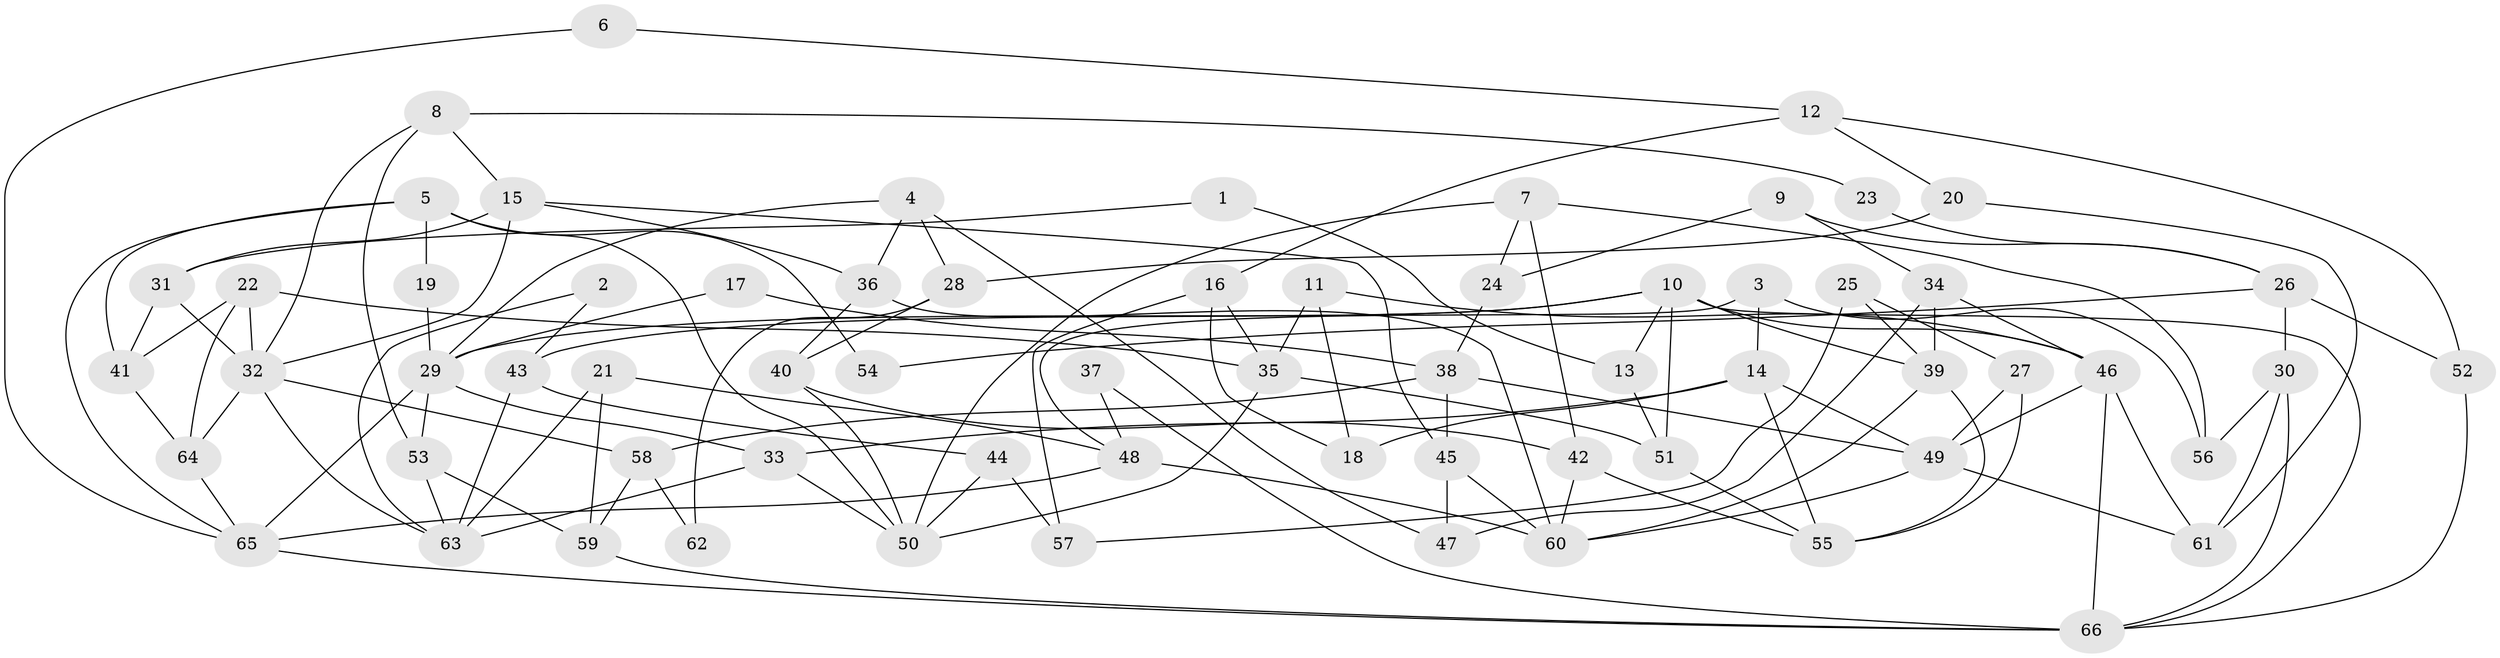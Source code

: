 // Generated by graph-tools (version 1.1) at 2025/49/03/09/25 04:49:44]
// undirected, 66 vertices, 132 edges
graph export_dot {
graph [start="1"]
  node [color=gray90,style=filled];
  1;
  2;
  3;
  4;
  5;
  6;
  7;
  8;
  9;
  10;
  11;
  12;
  13;
  14;
  15;
  16;
  17;
  18;
  19;
  20;
  21;
  22;
  23;
  24;
  25;
  26;
  27;
  28;
  29;
  30;
  31;
  32;
  33;
  34;
  35;
  36;
  37;
  38;
  39;
  40;
  41;
  42;
  43;
  44;
  45;
  46;
  47;
  48;
  49;
  50;
  51;
  52;
  53;
  54;
  55;
  56;
  57;
  58;
  59;
  60;
  61;
  62;
  63;
  64;
  65;
  66;
  1 -- 31;
  1 -- 13;
  2 -- 63;
  2 -- 43;
  3 -- 14;
  3 -- 56;
  3 -- 48;
  4 -- 28;
  4 -- 36;
  4 -- 29;
  4 -- 47;
  5 -- 65;
  5 -- 41;
  5 -- 19;
  5 -- 50;
  5 -- 54;
  6 -- 65;
  6 -- 12;
  7 -- 42;
  7 -- 50;
  7 -- 24;
  7 -- 56;
  8 -- 15;
  8 -- 53;
  8 -- 23;
  8 -- 32;
  9 -- 34;
  9 -- 24;
  9 -- 26;
  10 -- 51;
  10 -- 66;
  10 -- 13;
  10 -- 29;
  10 -- 39;
  10 -- 43;
  10 -- 46;
  11 -- 46;
  11 -- 35;
  11 -- 18;
  12 -- 52;
  12 -- 16;
  12 -- 20;
  13 -- 51;
  14 -- 18;
  14 -- 33;
  14 -- 49;
  14 -- 55;
  15 -- 36;
  15 -- 32;
  15 -- 31;
  15 -- 45;
  16 -- 35;
  16 -- 57;
  16 -- 18;
  17 -- 38;
  17 -- 29;
  19 -- 29;
  20 -- 61;
  20 -- 28;
  21 -- 48;
  21 -- 63;
  21 -- 59;
  22 -- 64;
  22 -- 32;
  22 -- 35;
  22 -- 41;
  23 -- 26;
  24 -- 38;
  25 -- 27;
  25 -- 39;
  25 -- 57;
  26 -- 30;
  26 -- 52;
  26 -- 54;
  27 -- 55;
  27 -- 49;
  28 -- 40;
  28 -- 62;
  29 -- 33;
  29 -- 53;
  29 -- 65;
  30 -- 61;
  30 -- 66;
  30 -- 56;
  31 -- 32;
  31 -- 41;
  32 -- 64;
  32 -- 58;
  32 -- 63;
  33 -- 63;
  33 -- 50;
  34 -- 46;
  34 -- 39;
  34 -- 47;
  35 -- 50;
  35 -- 51;
  36 -- 40;
  36 -- 60;
  37 -- 48;
  37 -- 66;
  38 -- 49;
  38 -- 45;
  38 -- 58;
  39 -- 60;
  39 -- 55;
  40 -- 50;
  40 -- 42;
  41 -- 64;
  42 -- 55;
  42 -- 60;
  43 -- 63;
  43 -- 44;
  44 -- 50;
  44 -- 57;
  45 -- 47;
  45 -- 60;
  46 -- 49;
  46 -- 61;
  46 -- 66;
  48 -- 65;
  48 -- 60;
  49 -- 60;
  49 -- 61;
  51 -- 55;
  52 -- 66;
  53 -- 59;
  53 -- 63;
  58 -- 59;
  58 -- 62;
  59 -- 66;
  64 -- 65;
  65 -- 66;
}
